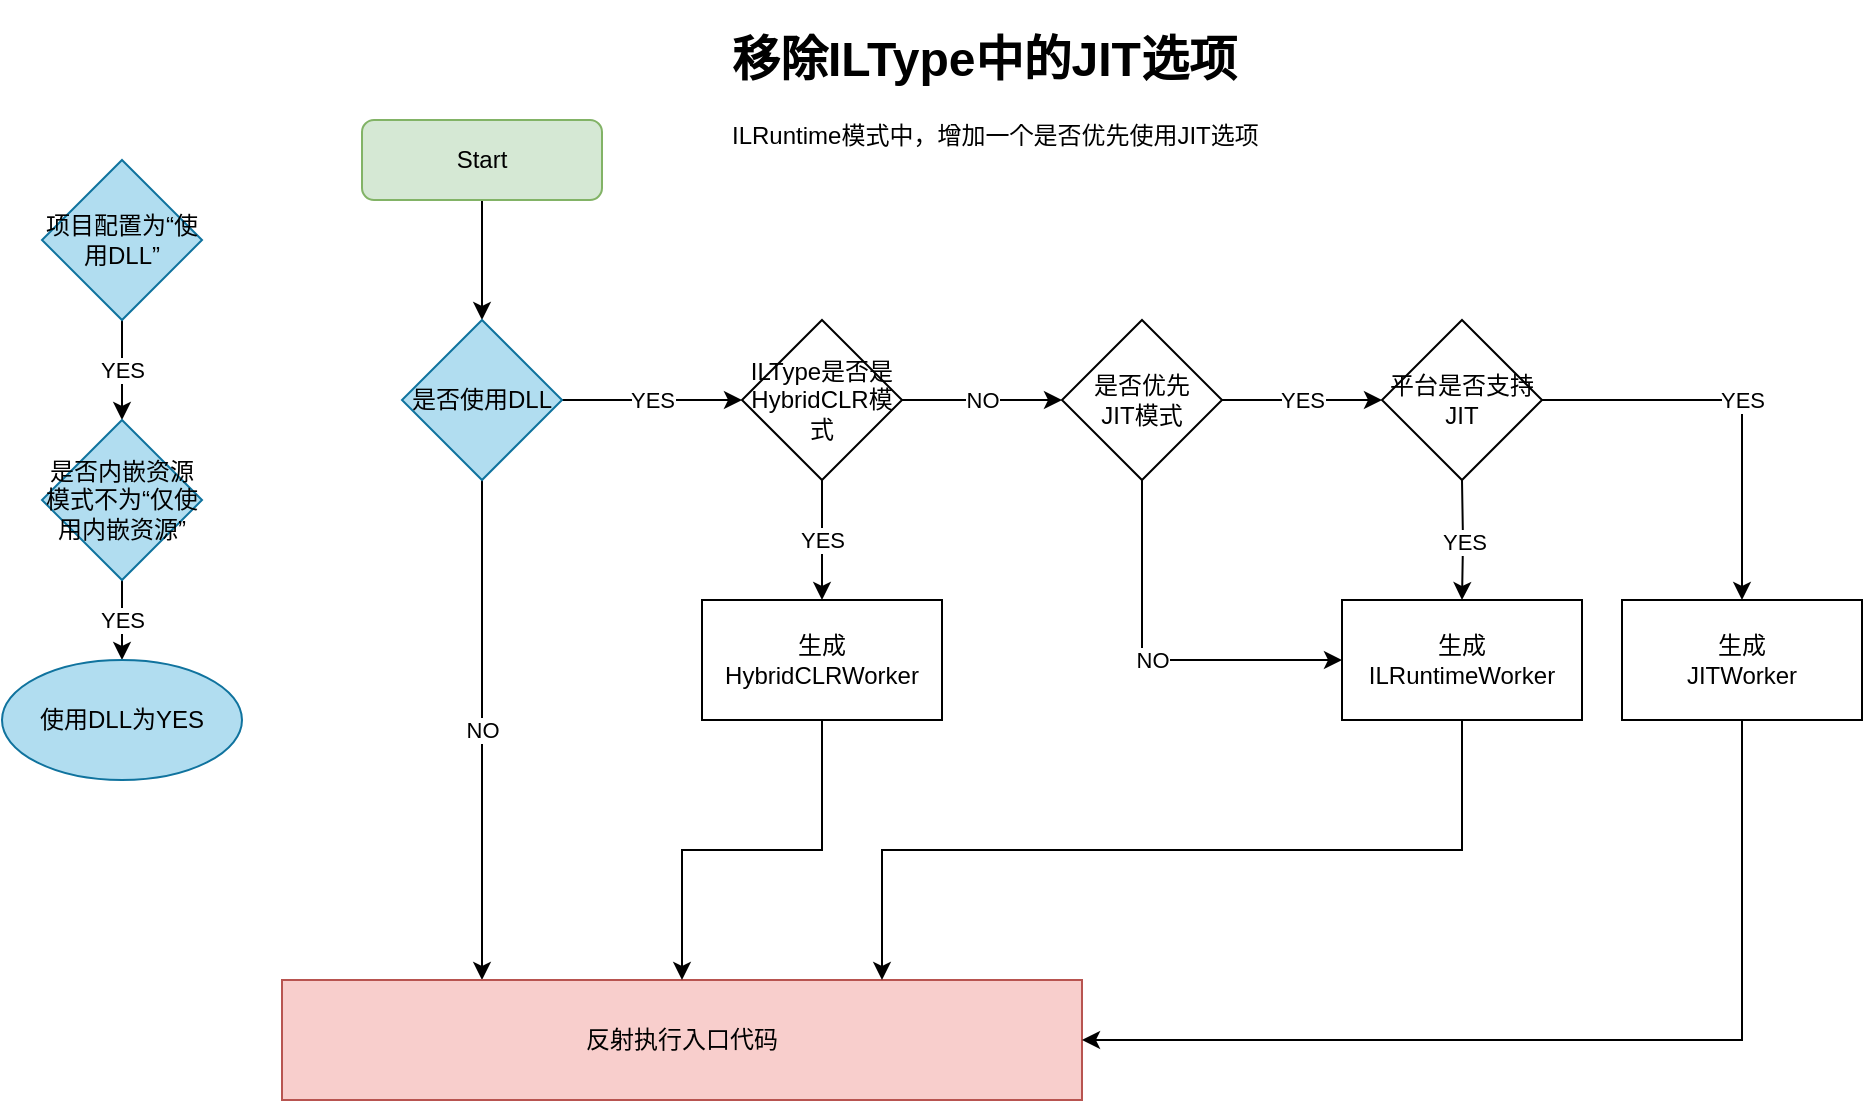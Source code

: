 <mxfile version="20.2.3" type="device"><diagram id="C5RBs43oDa-KdzZeNtuy" name="Page-1"><mxGraphModel dx="1422" dy="2034" grid="1" gridSize="10" guides="1" tooltips="1" connect="1" arrows="1" fold="1" page="1" pageScale="1" pageWidth="827" pageHeight="1169" math="0" shadow="0"><root><mxCell id="WIyWlLk6GJQsqaUBKTNV-0"/><mxCell id="WIyWlLk6GJQsqaUBKTNV-1" parent="WIyWlLk6GJQsqaUBKTNV-0"/><mxCell id="y8ljHlE-nYR1V-ZYTRyt-1" style="edgeStyle=orthogonalEdgeStyle;rounded=0;orthogonalLoop=1;jettySize=auto;html=1;entryX=0.5;entryY=0;entryDx=0;entryDy=0;" parent="WIyWlLk6GJQsqaUBKTNV-1" source="WIyWlLk6GJQsqaUBKTNV-3" target="y8ljHlE-nYR1V-ZYTRyt-0" edge="1"><mxGeometry relative="1" as="geometry"/></mxCell><mxCell id="WIyWlLk6GJQsqaUBKTNV-3" value="Start" style="rounded=1;whiteSpace=wrap;html=1;fontSize=12;glass=0;strokeWidth=1;shadow=0;fillColor=#d5e8d4;strokeColor=#82b366;" parent="WIyWlLk6GJQsqaUBKTNV-1" vertex="1"><mxGeometry x="200" y="50" width="120" height="40" as="geometry"/></mxCell><mxCell id="NzKCku2U2kgPAwxSgR5y-1" value="YES" style="edgeStyle=orthogonalEdgeStyle;rounded=0;orthogonalLoop=1;jettySize=auto;html=1;entryX=0;entryY=0.5;entryDx=0;entryDy=0;" parent="WIyWlLk6GJQsqaUBKTNV-1" source="y8ljHlE-nYR1V-ZYTRyt-0" target="azAzzmDy0kdcBtm8sTHO-1" edge="1"><mxGeometry relative="1" as="geometry"><mxPoint x="260" y="280" as="targetPoint"/></mxGeometry></mxCell><mxCell id="NzKCku2U2kgPAwxSgR5y-5" value="NO" style="edgeStyle=orthogonalEdgeStyle;rounded=0;orthogonalLoop=1;jettySize=auto;html=1;entryX=0.25;entryY=0;entryDx=0;entryDy=0;" parent="WIyWlLk6GJQsqaUBKTNV-1" source="y8ljHlE-nYR1V-ZYTRyt-0" target="azAzzmDy0kdcBtm8sTHO-0" edge="1"><mxGeometry relative="1" as="geometry"><mxPoint x="550" y="190" as="targetPoint"/></mxGeometry></mxCell><mxCell id="y8ljHlE-nYR1V-ZYTRyt-0" value="是否使用DLL" style="rhombus;whiteSpace=wrap;html=1;fillColor=#b1ddf0;strokeColor=#10739e;" parent="WIyWlLk6GJQsqaUBKTNV-1" vertex="1"><mxGeometry x="220" y="150" width="80" height="80" as="geometry"/></mxCell><mxCell id="NzKCku2U2kgPAwxSgR5y-16" value="YES" style="edgeStyle=orthogonalEdgeStyle;rounded=0;orthogonalLoop=1;jettySize=auto;html=1;entryX=0.5;entryY=0;entryDx=0;entryDy=0;" parent="WIyWlLk6GJQsqaUBKTNV-1" source="NzKCku2U2kgPAwxSgR5y-14" target="NzKCku2U2kgPAwxSgR5y-17" edge="1"><mxGeometry relative="1" as="geometry"><mxPoint x="80" y="80" as="targetPoint"/></mxGeometry></mxCell><mxCell id="NzKCku2U2kgPAwxSgR5y-14" value="项目配置为“使用DLL”" style="rhombus;whiteSpace=wrap;html=1;fillColor=#b1ddf0;strokeColor=#10739e;" parent="WIyWlLk6GJQsqaUBKTNV-1" vertex="1"><mxGeometry x="40" y="70" width="80" height="80" as="geometry"/></mxCell><mxCell id="NzKCku2U2kgPAwxSgR5y-20" value="YES" style="edgeStyle=orthogonalEdgeStyle;rounded=0;orthogonalLoop=1;jettySize=auto;html=1;" parent="WIyWlLk6GJQsqaUBKTNV-1" source="NzKCku2U2kgPAwxSgR5y-17" target="NzKCku2U2kgPAwxSgR5y-19" edge="1"><mxGeometry relative="1" as="geometry"/></mxCell><mxCell id="NzKCku2U2kgPAwxSgR5y-17" value="是否内嵌资源模式不为“仅使用内嵌资源”" style="rhombus;whiteSpace=wrap;html=1;fillColor=#b1ddf0;strokeColor=#10739e;" parent="WIyWlLk6GJQsqaUBKTNV-1" vertex="1"><mxGeometry x="40" y="200" width="80" height="80" as="geometry"/></mxCell><mxCell id="NzKCku2U2kgPAwxSgR5y-19" value="使用DLL为YES" style="ellipse;whiteSpace=wrap;html=1;fillColor=#b1ddf0;strokeColor=#10739e;" parent="WIyWlLk6GJQsqaUBKTNV-1" vertex="1"><mxGeometry x="20" y="320" width="120" height="60" as="geometry"/></mxCell><mxCell id="azAzzmDy0kdcBtm8sTHO-0" value="反射执行入口代码" style="rounded=1;whiteSpace=wrap;html=1;fillColor=#f8cecc;strokeColor=#b85450;arcSize=0;" parent="WIyWlLk6GJQsqaUBKTNV-1" vertex="1"><mxGeometry x="160" y="480" width="400" height="60" as="geometry"/></mxCell><mxCell id="NFkbm__l3Ir5speoFWF3-1" value="YES" style="edgeStyle=orthogonalEdgeStyle;rounded=0;orthogonalLoop=1;jettySize=auto;html=1;" edge="1" parent="WIyWlLk6GJQsqaUBKTNV-1" source="azAzzmDy0kdcBtm8sTHO-1" target="NFkbm__l3Ir5speoFWF3-0"><mxGeometry relative="1" as="geometry"/></mxCell><mxCell id="NFkbm__l3Ir5speoFWF3-4" value="NO" style="edgeStyle=orthogonalEdgeStyle;rounded=0;orthogonalLoop=1;jettySize=auto;html=1;" edge="1" parent="WIyWlLk6GJQsqaUBKTNV-1" source="azAzzmDy0kdcBtm8sTHO-1" target="NFkbm__l3Ir5speoFWF3-3"><mxGeometry relative="1" as="geometry"/></mxCell><mxCell id="azAzzmDy0kdcBtm8sTHO-1" value="ILType是否是HybridCLR模式" style="rhombus;whiteSpace=wrap;html=1;" parent="WIyWlLk6GJQsqaUBKTNV-1" vertex="1"><mxGeometry x="390" y="150" width="80" height="80" as="geometry"/></mxCell><mxCell id="NFkbm__l3Ir5speoFWF3-2" style="edgeStyle=orthogonalEdgeStyle;rounded=0;orthogonalLoop=1;jettySize=auto;html=1;exitX=0.5;exitY=1;exitDx=0;exitDy=0;entryX=0.5;entryY=0;entryDx=0;entryDy=0;" edge="1" parent="WIyWlLk6GJQsqaUBKTNV-1" source="NFkbm__l3Ir5speoFWF3-0" target="azAzzmDy0kdcBtm8sTHO-0"><mxGeometry relative="1" as="geometry"><mxPoint x="430" y="430" as="targetPoint"/></mxGeometry></mxCell><mxCell id="NFkbm__l3Ir5speoFWF3-0" value="生成&lt;br&gt;HybridCLRWorker" style="whiteSpace=wrap;html=1;" vertex="1" parent="WIyWlLk6GJQsqaUBKTNV-1"><mxGeometry x="370" y="290" width="120" height="60" as="geometry"/></mxCell><mxCell id="NFkbm__l3Ir5speoFWF3-6" value="NO" style="edgeStyle=orthogonalEdgeStyle;rounded=0;orthogonalLoop=1;jettySize=auto;html=1;entryX=0;entryY=0.5;entryDx=0;entryDy=0;exitX=0.5;exitY=1;exitDx=0;exitDy=0;" edge="1" parent="WIyWlLk6GJQsqaUBKTNV-1" source="NFkbm__l3Ir5speoFWF3-3" target="NFkbm__l3Ir5speoFWF3-9"><mxGeometry relative="1" as="geometry"/></mxCell><mxCell id="NFkbm__l3Ir5speoFWF3-8" value="YES" style="edgeStyle=orthogonalEdgeStyle;rounded=0;orthogonalLoop=1;jettySize=auto;html=1;entryX=0;entryY=0.5;entryDx=0;entryDy=0;" edge="1" parent="WIyWlLk6GJQsqaUBKTNV-1" source="NFkbm__l3Ir5speoFWF3-3" target="NFkbm__l3Ir5speoFWF3-15"><mxGeometry relative="1" as="geometry"><mxPoint x="710" y="190" as="targetPoint"/></mxGeometry></mxCell><mxCell id="NFkbm__l3Ir5speoFWF3-3" value="是否优先&lt;br&gt;JIT模式" style="rhombus;whiteSpace=wrap;html=1;" vertex="1" parent="WIyWlLk6GJQsqaUBKTNV-1"><mxGeometry x="550" y="150" width="80" height="80" as="geometry"/></mxCell><mxCell id="NFkbm__l3Ir5speoFWF3-12" style="edgeStyle=orthogonalEdgeStyle;rounded=0;orthogonalLoop=1;jettySize=auto;html=1;exitX=0.5;exitY=1;exitDx=0;exitDy=0;entryX=1;entryY=0.5;entryDx=0;entryDy=0;" edge="1" parent="WIyWlLk6GJQsqaUBKTNV-1" source="NFkbm__l3Ir5speoFWF3-5" target="azAzzmDy0kdcBtm8sTHO-0"><mxGeometry relative="1" as="geometry"/></mxCell><mxCell id="NFkbm__l3Ir5speoFWF3-5" value="生成&lt;br&gt;JITWorker" style="whiteSpace=wrap;html=1;" vertex="1" parent="WIyWlLk6GJQsqaUBKTNV-1"><mxGeometry x="830" y="290" width="120" height="60" as="geometry"/></mxCell><mxCell id="NFkbm__l3Ir5speoFWF3-10" value="YES" style="edgeStyle=orthogonalEdgeStyle;rounded=0;orthogonalLoop=1;jettySize=auto;html=1;" edge="1" parent="WIyWlLk6GJQsqaUBKTNV-1" target="NFkbm__l3Ir5speoFWF3-9"><mxGeometry relative="1" as="geometry"><mxPoint x="750" y="230" as="sourcePoint"/></mxGeometry></mxCell><mxCell id="NFkbm__l3Ir5speoFWF3-11" style="edgeStyle=orthogonalEdgeStyle;rounded=0;orthogonalLoop=1;jettySize=auto;html=1;exitX=0.5;exitY=1;exitDx=0;exitDy=0;entryX=0.75;entryY=0;entryDx=0;entryDy=0;" edge="1" parent="WIyWlLk6GJQsqaUBKTNV-1" source="NFkbm__l3Ir5speoFWF3-9" target="azAzzmDy0kdcBtm8sTHO-0"><mxGeometry relative="1" as="geometry"/></mxCell><mxCell id="NFkbm__l3Ir5speoFWF3-9" value="生成&lt;br&gt;ILRuntimeWorker" style="whiteSpace=wrap;html=1;" vertex="1" parent="WIyWlLk6GJQsqaUBKTNV-1"><mxGeometry x="690" y="290" width="120" height="60" as="geometry"/></mxCell><mxCell id="NFkbm__l3Ir5speoFWF3-14" value="&lt;h1&gt;移除ILType中的JIT选项&lt;/h1&gt;&lt;div&gt;ILRuntime模式中，增加一个是否优先使用JIT选项&lt;/div&gt;" style="text;html=1;strokeColor=none;fillColor=none;spacing=5;spacingTop=-20;whiteSpace=wrap;overflow=hidden;rounded=0;" vertex="1" parent="WIyWlLk6GJQsqaUBKTNV-1"><mxGeometry x="380" width="550" height="120" as="geometry"/></mxCell><mxCell id="NFkbm__l3Ir5speoFWF3-17" value="YES" style="edgeStyle=orthogonalEdgeStyle;rounded=0;orthogonalLoop=1;jettySize=auto;html=1;exitX=1;exitY=0.5;exitDx=0;exitDy=0;entryX=0.5;entryY=0;entryDx=0;entryDy=0;" edge="1" parent="WIyWlLk6GJQsqaUBKTNV-1" source="NFkbm__l3Ir5speoFWF3-15" target="NFkbm__l3Ir5speoFWF3-5"><mxGeometry relative="1" as="geometry"/></mxCell><mxCell id="NFkbm__l3Ir5speoFWF3-15" value="平台是否支持&lt;br&gt;JIT" style="rhombus;whiteSpace=wrap;html=1;" vertex="1" parent="WIyWlLk6GJQsqaUBKTNV-1"><mxGeometry x="710" y="150" width="80" height="80" as="geometry"/></mxCell></root></mxGraphModel></diagram></mxfile>